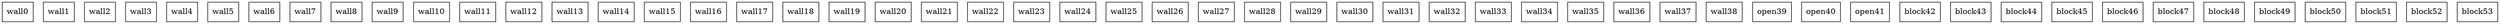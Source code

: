 graph room {
 node [shape="box"]; wall0 [pos="1,1!"]; wall1 [pos="2,1!"]; wall2 [pos="3,1!"]; wall3 [pos="4,1!"]; wall4 [pos="5,1!"]; wall5 [pos="6,1!"]; wall6 [pos="8,1!"]; wall7 [pos="9,1!"]; wall8 [pos="10,1!"]; wall9 [pos="11,1!"]; wall10 [pos="12,1!"]; wall11 [pos="13,1!"]; wall12 [pos="14,1!"]; wall13 [pos="1,2!"]; wall14 [pos="14,2!"]; wall15 [pos="1,3!"]; wall16 [pos="14,3!"]; wall17 [pos="1,4!"]; wall18 [pos="14,4!"]; wall19 [pos="1,6!"]; wall20 [pos="14,6!"]; wall21 [pos="1,7!"]; wall22 [pos="14,7!"]; wall23 [pos="1,8!"]; wall24 [pos="14,8!"]; wall25 [pos="1,9!"]; wall26 [pos="2,9!"]; wall27 [pos="3,9!"]; wall28 [pos="4,9!"]; wall29 [pos="5,9!"]; wall30 [pos="6,9!"]; wall31 [pos="7,9!"]; wall32 [pos="8,9!"]; wall33 [pos="9,9!"]; wall34 [pos="10,9!"]; wall35 [pos="11,9!"]; wall36 [pos="12,9!"]; wall37 [pos="13,9!"]; wall38 [pos="14,9!"]; open39 [pos="7,1!"]; open40 [pos="1,5!"]; open41 [pos="14,5!"]; block42 [pos="4,3!"]; block43 [pos="5,3!"]; block44 [pos="4,4!"]; block45 [pos="5,4!"]; block46 [pos="4,5!"]; block47 [pos="5,5!"]; block48 [pos="6,6!"]; block49 [pos="7,6!"]; block50 [pos="6,7!"]; block51 [pos="7,7!"]; block52 [pos="6,8!"]; block53 [pos="7,8!"]; }